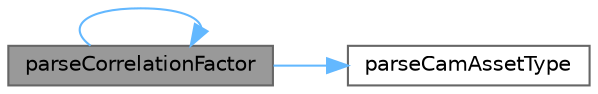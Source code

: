 digraph "parseCorrelationFactor"
{
 // INTERACTIVE_SVG=YES
 // LATEX_PDF_SIZE
  bgcolor="transparent";
  edge [fontname=Helvetica,fontsize=10,labelfontname=Helvetica,labelfontsize=10];
  node [fontname=Helvetica,fontsize=10,shape=box,height=0.2,width=0.4];
  rankdir="LR";
  Node1 [label="parseCorrelationFactor",height=0.2,width=0.4,color="gray40", fillcolor="grey60", style="filled", fontcolor="black",tooltip=" "];
  Node1 -> Node2 [color="steelblue1",style="solid"];
  Node2 [label="parseCamAssetType",height=0.2,width=0.4,color="grey40", fillcolor="white", style="filled",URL="$group__utilities.html#gaea1cc4bbcb7c88cc9a61a3cd96da8d59",tooltip=" "];
  Node1 -> Node1 [color="steelblue1",style="solid"];
}
